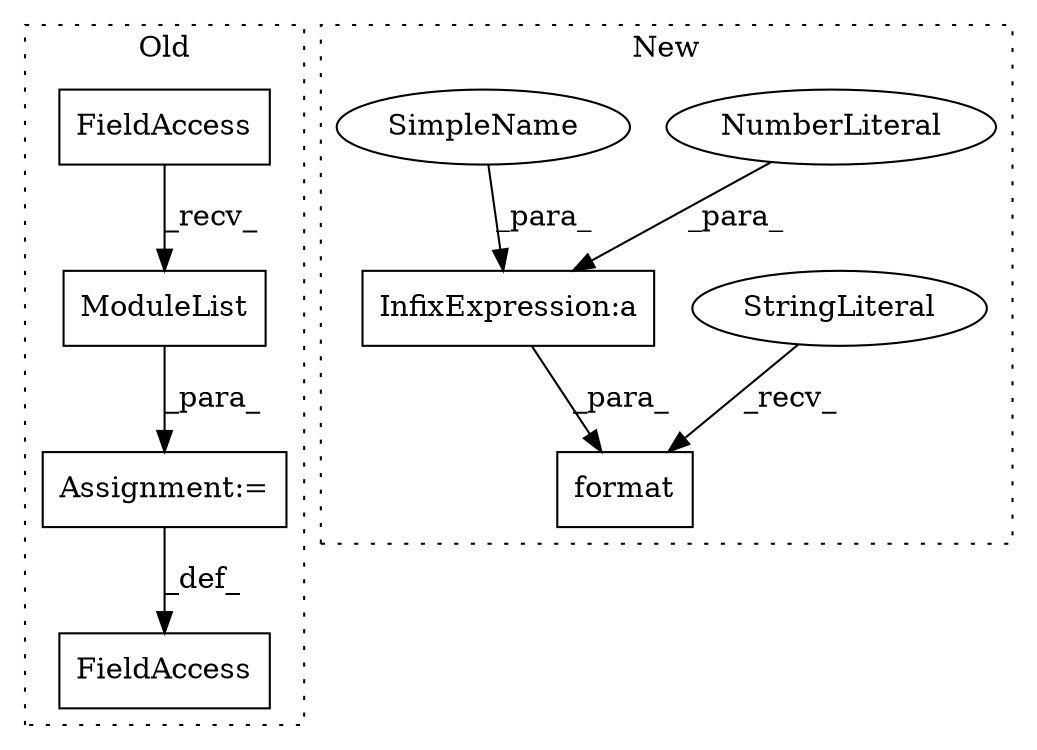 digraph G {
subgraph cluster0 {
1 [label="ModuleList" a="32" s="9661" l="12" shape="box"];
3 [label="FieldAccess" a="22" s="9652" l="8" shape="box"];
5 [label="Assignment:=" a="7" s="9651" l="1" shape="box"];
6 [label="FieldAccess" a="22" s="9636" l="15" shape="box"];
label = "Old";
style="dotted";
}
subgraph cluster1 {
2 [label="format" a="32" s="10373,10385" l="7,1" shape="box"];
4 [label="StringLiteral" a="45" s="10357" l="15" shape="ellipse"];
7 [label="InfixExpression:a" a="27" s="10381" l="3" shape="box"];
8 [label="NumberLiteral" a="34" s="10384" l="1" shape="ellipse"];
9 [label="SimpleName" a="42" s="10380" l="1" shape="ellipse"];
label = "New";
style="dotted";
}
1 -> 5 [label="_para_"];
3 -> 1 [label="_recv_"];
4 -> 2 [label="_recv_"];
5 -> 6 [label="_def_"];
7 -> 2 [label="_para_"];
8 -> 7 [label="_para_"];
9 -> 7 [label="_para_"];
}